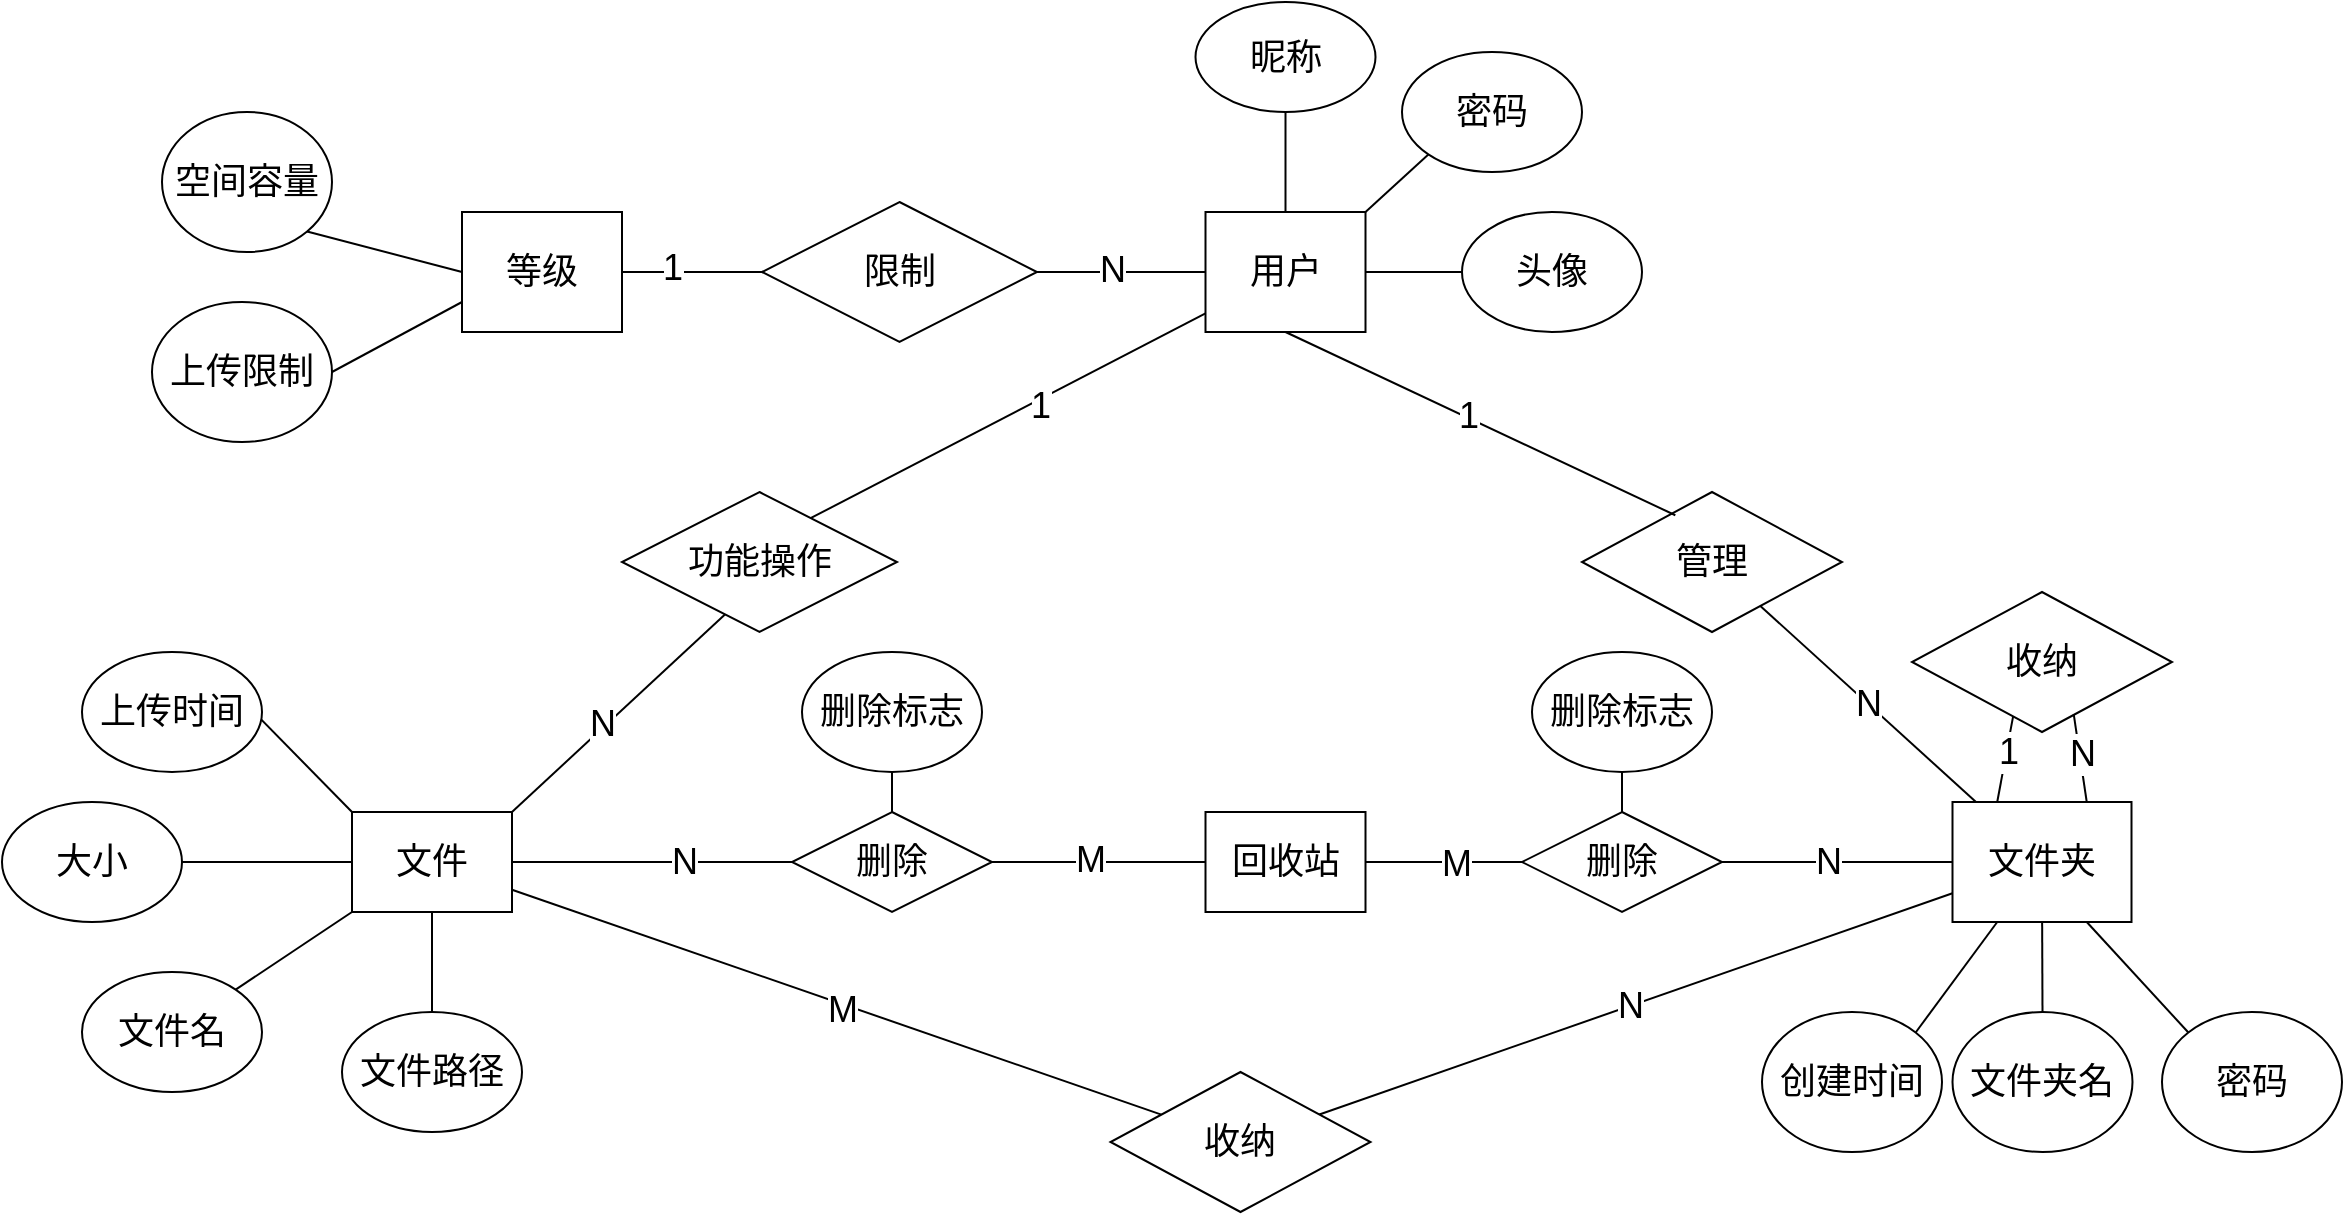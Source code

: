 <mxfile version="24.4.4" type="device">
  <diagram id="R2lEEEUBdFMjLlhIrx00" name="Page-1">
    <mxGraphModel dx="1337" dy="2146" grid="1" gridSize="10" guides="1" tooltips="1" connect="1" arrows="1" fold="1" page="1" pageScale="1" pageWidth="850" pageHeight="1100" math="0" shadow="0" extFonts="Permanent Marker^https://fonts.googleapis.com/css?family=Permanent+Marker">
      <root>
        <mxCell id="0" />
        <mxCell id="1" parent="0" />
        <mxCell id="w-bUhG9tgI94XME9KLcf-1" value="&lt;font style=&quot;font-size: 18px;&quot;&gt;用户&lt;/font&gt;" style="rounded=0;whiteSpace=wrap;html=1;" parent="1" vertex="1">
          <mxGeometry x="921.75" y="-800" width="80" height="60" as="geometry" />
        </mxCell>
        <mxCell id="w-bUhG9tgI94XME9KLcf-25" value="" style="edgeStyle=none;rounded=0;orthogonalLoop=1;jettySize=auto;html=1;strokeColor=default;align=center;verticalAlign=middle;fontFamily=Helvetica;fontSize=11;fontColor=default;labelBackgroundColor=default;endArrow=none;" parent="1" source="w-bUhG9tgI94XME9KLcf-4" target="w-bUhG9tgI94XME9KLcf-24" edge="1">
          <mxGeometry relative="1" as="geometry" />
        </mxCell>
        <mxCell id="w-bUhG9tgI94XME9KLcf-35" value="&lt;font style=&quot;font-size: 18px;&quot;&gt;N&lt;/font&gt;" style="edgeLabel;html=1;align=center;verticalAlign=middle;resizable=0;points=[];fontFamily=Helvetica;fontSize=11;fontColor=default;labelBackgroundColor=default;" parent="w-bUhG9tgI94XME9KLcf-25" vertex="1" connectable="0">
          <mxGeometry x="0.02" relative="1" as="geometry">
            <mxPoint as="offset" />
          </mxGeometry>
        </mxCell>
        <mxCell id="w-bUhG9tgI94XME9KLcf-127" style="edgeStyle=none;rounded=0;orthogonalLoop=1;jettySize=auto;html=1;exitX=0.25;exitY=1;exitDx=0;exitDy=0;entryX=1;entryY=0;entryDx=0;entryDy=0;strokeColor=default;align=center;verticalAlign=middle;fontFamily=Helvetica;fontSize=11;fontColor=default;labelBackgroundColor=default;endArrow=none;" parent="1" source="w-bUhG9tgI94XME9KLcf-4" target="w-bUhG9tgI94XME9KLcf-126" edge="1">
          <mxGeometry relative="1" as="geometry" />
        </mxCell>
        <mxCell id="W53H7S4lqF-D5ezC9vgU-52" style="edgeStyle=none;rounded=0;orthogonalLoop=1;jettySize=auto;html=1;exitX=0.75;exitY=1;exitDx=0;exitDy=0;entryX=0;entryY=0;entryDx=0;entryDy=0;strokeColor=default;align=center;verticalAlign=middle;fontFamily=Helvetica;fontSize=11;fontColor=default;labelBackgroundColor=default;endArrow=none;" edge="1" parent="1" source="w-bUhG9tgI94XME9KLcf-4" target="W53H7S4lqF-D5ezC9vgU-51">
          <mxGeometry relative="1" as="geometry" />
        </mxCell>
        <mxCell id="w-bUhG9tgI94XME9KLcf-4" value="&lt;font style=&quot;font-size: 18px;&quot;&gt;文件夹&lt;/font&gt;" style="rounded=0;whiteSpace=wrap;html=1;" parent="1" vertex="1">
          <mxGeometry x="1295.25" y="-505" width="89.5" height="60" as="geometry" />
        </mxCell>
        <mxCell id="w-bUhG9tgI94XME9KLcf-26" value="" style="edgeStyle=none;rounded=0;orthogonalLoop=1;jettySize=auto;html=1;strokeColor=default;align=center;verticalAlign=middle;fontFamily=Helvetica;fontSize=11;fontColor=default;labelBackgroundColor=default;endArrow=none;" parent="1" source="w-bUhG9tgI94XME9KLcf-5" target="w-bUhG9tgI94XME9KLcf-24" edge="1">
          <mxGeometry relative="1" as="geometry" />
        </mxCell>
        <mxCell id="w-bUhG9tgI94XME9KLcf-30" value="&lt;font style=&quot;font-size: 18px;&quot;&gt;M&lt;/font&gt;" style="edgeLabel;html=1;align=center;verticalAlign=middle;resizable=0;points=[];fontFamily=Helvetica;fontSize=11;fontColor=default;labelBackgroundColor=default;" parent="w-bUhG9tgI94XME9KLcf-26" vertex="1" connectable="0">
          <mxGeometry x="0.022" y="-3" relative="1" as="geometry">
            <mxPoint as="offset" />
          </mxGeometry>
        </mxCell>
        <mxCell id="w-bUhG9tgI94XME9KLcf-48" style="edgeStyle=none;rounded=0;orthogonalLoop=1;jettySize=auto;html=1;exitX=0;exitY=0.5;exitDx=0;exitDy=0;entryX=1;entryY=0.5;entryDx=0;entryDy=0;strokeColor=default;align=center;verticalAlign=middle;fontFamily=Helvetica;fontSize=11;fontColor=default;labelBackgroundColor=default;endArrow=none;" parent="1" source="w-bUhG9tgI94XME9KLcf-5" target="w-bUhG9tgI94XME9KLcf-47" edge="1">
          <mxGeometry relative="1" as="geometry">
            <Array as="points" />
          </mxGeometry>
        </mxCell>
        <mxCell id="w-bUhG9tgI94XME9KLcf-53" value="&lt;font style=&quot;font-size: 18px;&quot;&gt;N&lt;/font&gt;" style="edgeLabel;html=1;align=center;verticalAlign=middle;resizable=0;points=[];fontFamily=Helvetica;fontSize=11;fontColor=default;labelBackgroundColor=default;" parent="w-bUhG9tgI94XME9KLcf-48" vertex="1" connectable="0">
          <mxGeometry x="0.038" relative="1" as="geometry">
            <mxPoint as="offset" />
          </mxGeometry>
        </mxCell>
        <mxCell id="w-bUhG9tgI94XME9KLcf-5" value="&lt;font style=&quot;font-size: 18px;&quot;&gt;文件&lt;/font&gt;" style="rounded=0;whiteSpace=wrap;html=1;" parent="1" vertex="1">
          <mxGeometry x="495" y="-500" width="80" height="50" as="geometry" />
        </mxCell>
        <mxCell id="w-bUhG9tgI94XME9KLcf-19" value="&lt;font style=&quot;font-size: 18px;&quot;&gt;N&lt;/font&gt;" style="edgeStyle=none;rounded=0;orthogonalLoop=1;jettySize=auto;html=1;strokeColor=default;align=center;verticalAlign=middle;fontFamily=Helvetica;fontSize=11;fontColor=default;labelBackgroundColor=default;endArrow=none;" parent="1" source="w-bUhG9tgI94XME9KLcf-12" target="w-bUhG9tgI94XME9KLcf-4" edge="1">
          <mxGeometry relative="1" as="geometry" />
        </mxCell>
        <mxCell id="w-bUhG9tgI94XME9KLcf-12" value="&lt;font style=&quot;font-size: 18px;&quot;&gt;管理&lt;/font&gt;" style="rhombus;whiteSpace=wrap;html=1;" parent="1" vertex="1">
          <mxGeometry x="1110" y="-660" width="130" height="70" as="geometry" />
        </mxCell>
        <mxCell id="w-bUhG9tgI94XME9KLcf-15" value="" style="endArrow=none;html=1;rounded=0;entryX=0.5;entryY=1;entryDx=0;entryDy=0;exitX=0.359;exitY=0.166;exitDx=0;exitDy=0;exitPerimeter=0;" parent="1" source="w-bUhG9tgI94XME9KLcf-12" target="w-bUhG9tgI94XME9KLcf-1" edge="1">
          <mxGeometry width="50" height="50" relative="1" as="geometry">
            <mxPoint x="1070" y="-630" as="sourcePoint" />
            <mxPoint x="845" y="-640" as="targetPoint" />
          </mxGeometry>
        </mxCell>
        <mxCell id="w-bUhG9tgI94XME9KLcf-20" value="&lt;font style=&quot;font-size: 18px;&quot;&gt;1&lt;/font&gt;" style="edgeLabel;html=1;align=center;verticalAlign=middle;resizable=0;points=[];fontFamily=Helvetica;fontSize=11;fontColor=default;labelBackgroundColor=default;" parent="w-bUhG9tgI94XME9KLcf-15" vertex="1" connectable="0">
          <mxGeometry x="0.074" y="-1" relative="1" as="geometry">
            <mxPoint as="offset" />
          </mxGeometry>
        </mxCell>
        <mxCell id="w-bUhG9tgI94XME9KLcf-24" value="&lt;font style=&quot;font-size: 18px;&quot;&gt;收纳&lt;/font&gt;" style="rhombus;whiteSpace=wrap;html=1;rotation=0;" parent="1" vertex="1">
          <mxGeometry x="874.25" y="-370" width="130" height="70" as="geometry" />
        </mxCell>
        <mxCell id="w-bUhG9tgI94XME9KLcf-39" style="edgeStyle=none;rounded=0;orthogonalLoop=1;jettySize=auto;html=1;entryX=1;entryY=0;entryDx=0;entryDy=0;strokeColor=default;align=center;verticalAlign=middle;fontFamily=Helvetica;fontSize=11;fontColor=default;labelBackgroundColor=default;endArrow=none;exitX=0.391;exitY=0.845;exitDx=0;exitDy=0;exitPerimeter=0;" parent="1" source="w-bUhG9tgI94XME9KLcf-38" target="w-bUhG9tgI94XME9KLcf-5" edge="1">
          <mxGeometry relative="1" as="geometry">
            <mxPoint x="695" y="-580" as="sourcePoint" />
          </mxGeometry>
        </mxCell>
        <mxCell id="w-bUhG9tgI94XME9KLcf-91" value="&lt;font style=&quot;font-size: 18px;&quot;&gt;N&lt;/font&gt;" style="edgeLabel;html=1;align=center;verticalAlign=middle;resizable=0;points=[];fontFamily=Helvetica;fontSize=11;fontColor=default;labelBackgroundColor=default;" parent="w-bUhG9tgI94XME9KLcf-39" vertex="1" connectable="0">
          <mxGeometry x="0.139" y="-1" relative="1" as="geometry">
            <mxPoint x="-1" as="offset" />
          </mxGeometry>
        </mxCell>
        <mxCell id="w-bUhG9tgI94XME9KLcf-40" style="edgeStyle=none;rounded=0;orthogonalLoop=1;jettySize=auto;html=1;exitX=0.677;exitY=0.196;exitDx=0;exitDy=0;strokeColor=default;align=center;verticalAlign=middle;fontFamily=Helvetica;fontSize=11;fontColor=default;labelBackgroundColor=default;endArrow=none;exitPerimeter=0;" parent="1" source="w-bUhG9tgI94XME9KLcf-38" target="w-bUhG9tgI94XME9KLcf-1" edge="1">
          <mxGeometry relative="1" as="geometry" />
        </mxCell>
        <mxCell id="w-bUhG9tgI94XME9KLcf-41" value="&lt;font style=&quot;font-size: 18px;&quot;&gt;1&lt;/font&gt;" style="edgeLabel;html=1;align=center;verticalAlign=middle;resizable=0;points=[];fontFamily=Helvetica;fontSize=11;fontColor=default;labelBackgroundColor=default;" parent="w-bUhG9tgI94XME9KLcf-40" vertex="1" connectable="0">
          <mxGeometry x="0.15" y="-3" relative="1" as="geometry">
            <mxPoint as="offset" />
          </mxGeometry>
        </mxCell>
        <mxCell id="w-bUhG9tgI94XME9KLcf-38" value="&lt;font style=&quot;font-size: 18px;&quot;&gt;功能操作&lt;/font&gt;" style="rhombus;whiteSpace=wrap;html=1;" parent="1" vertex="1">
          <mxGeometry x="630" y="-660" width="137.5" height="70" as="geometry" />
        </mxCell>
        <mxCell id="w-bUhG9tgI94XME9KLcf-44" value="&lt;span style=&quot;font-size: 18px;&quot;&gt;回收站&lt;/span&gt;" style="rounded=0;whiteSpace=wrap;html=1;" parent="1" vertex="1">
          <mxGeometry x="921.75" y="-500" width="80" height="50" as="geometry" />
        </mxCell>
        <mxCell id="w-bUhG9tgI94XME9KLcf-49" style="edgeStyle=none;rounded=0;orthogonalLoop=1;jettySize=auto;html=1;exitX=0;exitY=0.5;exitDx=0;exitDy=0;strokeColor=default;align=center;verticalAlign=middle;fontFamily=Helvetica;fontSize=11;fontColor=default;labelBackgroundColor=default;endArrow=none;" parent="1" source="w-bUhG9tgI94XME9KLcf-47" target="w-bUhG9tgI94XME9KLcf-44" edge="1">
          <mxGeometry relative="1" as="geometry" />
        </mxCell>
        <mxCell id="W53H7S4lqF-D5ezC9vgU-40" value="&lt;font style=&quot;font-size: 18px;&quot;&gt;M&lt;/font&gt;" style="edgeLabel;html=1;align=center;verticalAlign=middle;resizable=0;points=[];fontFamily=Helvetica;fontSize=11;fontColor=default;labelBackgroundColor=default;" vertex="1" connectable="0" parent="w-bUhG9tgI94XME9KLcf-49">
          <mxGeometry x="0.439" y="1" relative="1" as="geometry">
            <mxPoint as="offset" />
          </mxGeometry>
        </mxCell>
        <mxCell id="w-bUhG9tgI94XME9KLcf-47" value="&lt;font style=&quot;font-size: 18px;&quot;&gt;删除&lt;/font&gt;" style="rhombus;whiteSpace=wrap;html=1;" parent="1" vertex="1">
          <mxGeometry x="715" y="-500" width="100" height="50" as="geometry" />
        </mxCell>
        <mxCell id="w-bUhG9tgI94XME9KLcf-63" style="edgeStyle=none;rounded=0;orthogonalLoop=1;jettySize=auto;html=1;exitX=0.5;exitY=1;exitDx=0;exitDy=0;strokeColor=default;align=center;verticalAlign=middle;fontFamily=Helvetica;fontSize=11;fontColor=default;labelBackgroundColor=default;endArrow=none;entryX=0.5;entryY=0;entryDx=0;entryDy=0;" parent="1" source="w-bUhG9tgI94XME9KLcf-55" target="w-bUhG9tgI94XME9KLcf-1" edge="1">
          <mxGeometry relative="1" as="geometry">
            <mxPoint x="931.75" y="-790" as="targetPoint" />
          </mxGeometry>
        </mxCell>
        <mxCell id="w-bUhG9tgI94XME9KLcf-55" value="&lt;font style=&quot;font-size: 18px;&quot;&gt;昵称&lt;/font&gt;" style="ellipse;whiteSpace=wrap;html=1;fontFamily=Helvetica;fontSize=11;fontColor=default;labelBackgroundColor=default;" parent="1" vertex="1">
          <mxGeometry x="916.75" y="-905" width="90" height="55" as="geometry" />
        </mxCell>
        <mxCell id="w-bUhG9tgI94XME9KLcf-66" style="edgeStyle=none;rounded=0;orthogonalLoop=1;jettySize=auto;html=1;exitX=0;exitY=1;exitDx=0;exitDy=0;entryX=1;entryY=0;entryDx=0;entryDy=0;strokeColor=default;align=center;verticalAlign=middle;fontFamily=Helvetica;fontSize=11;fontColor=default;labelBackgroundColor=default;endArrow=none;" parent="1" source="w-bUhG9tgI94XME9KLcf-59" target="w-bUhG9tgI94XME9KLcf-1" edge="1">
          <mxGeometry relative="1" as="geometry" />
        </mxCell>
        <mxCell id="w-bUhG9tgI94XME9KLcf-59" value="&lt;font style=&quot;font-size: 18px;&quot;&gt;密码&lt;/font&gt;" style="ellipse;whiteSpace=wrap;html=1;fontFamily=Helvetica;fontSize=11;fontColor=default;labelBackgroundColor=default;" parent="1" vertex="1">
          <mxGeometry x="1020" y="-880" width="90" height="60" as="geometry" />
        </mxCell>
        <mxCell id="w-bUhG9tgI94XME9KLcf-67" style="edgeStyle=none;rounded=0;orthogonalLoop=1;jettySize=auto;html=1;entryX=1;entryY=0.5;entryDx=0;entryDy=0;strokeColor=default;align=center;verticalAlign=middle;fontFamily=Helvetica;fontSize=11;fontColor=default;labelBackgroundColor=default;endArrow=none;exitX=0;exitY=0.5;exitDx=0;exitDy=0;" parent="1" source="w-bUhG9tgI94XME9KLcf-60" target="w-bUhG9tgI94XME9KLcf-1" edge="1">
          <mxGeometry relative="1" as="geometry">
            <mxPoint x="1100" y="-745" as="sourcePoint" />
          </mxGeometry>
        </mxCell>
        <mxCell id="w-bUhG9tgI94XME9KLcf-60" value="&lt;span style=&quot;font-size: 18px;&quot;&gt;头像&lt;/span&gt;" style="ellipse;whiteSpace=wrap;html=1;fontFamily=Helvetica;fontSize=11;fontColor=default;labelBackgroundColor=default;" parent="1" vertex="1">
          <mxGeometry x="1050" y="-800" width="90" height="60" as="geometry" />
        </mxCell>
        <mxCell id="w-bUhG9tgI94XME9KLcf-86" style="edgeStyle=none;rounded=0;orthogonalLoop=1;jettySize=auto;html=1;exitX=0.684;exitY=0.086;exitDx=0;exitDy=0;strokeColor=default;align=center;verticalAlign=middle;fontFamily=Helvetica;fontSize=11;fontColor=default;labelBackgroundColor=default;endArrow=none;entryX=0;entryY=0;entryDx=0;entryDy=0;exitPerimeter=0;" parent="1" source="w-bUhG9tgI94XME9KLcf-71" target="w-bUhG9tgI94XME9KLcf-5" edge="1">
          <mxGeometry relative="1" as="geometry">
            <mxPoint x="375" y="-290" as="targetPoint" />
          </mxGeometry>
        </mxCell>
        <mxCell id="w-bUhG9tgI94XME9KLcf-71" value="&lt;span style=&quot;font-size: 18px;&quot;&gt;上传时间&lt;/span&gt;" style="ellipse;whiteSpace=wrap;html=1;fontFamily=Helvetica;fontSize=11;fontColor=default;labelBackgroundColor=default;" parent="1" vertex="1">
          <mxGeometry x="360" y="-580" width="90" height="60" as="geometry" />
        </mxCell>
        <mxCell id="w-bUhG9tgI94XME9KLcf-82" value="" style="edgeStyle=none;rounded=0;orthogonalLoop=1;jettySize=auto;html=1;strokeColor=default;align=center;verticalAlign=middle;fontFamily=Helvetica;fontSize=11;fontColor=default;labelBackgroundColor=default;endArrow=none;entryX=0;entryY=1;entryDx=0;entryDy=0;" parent="1" source="w-bUhG9tgI94XME9KLcf-80" target="w-bUhG9tgI94XME9KLcf-5" edge="1">
          <mxGeometry relative="1" as="geometry" />
        </mxCell>
        <mxCell id="w-bUhG9tgI94XME9KLcf-80" value="&lt;font style=&quot;font-size: 18px;&quot;&gt;文件名&lt;/font&gt;" style="ellipse;whiteSpace=wrap;html=1;fontFamily=Helvetica;fontSize=11;fontColor=default;labelBackgroundColor=default;" parent="1" vertex="1">
          <mxGeometry x="360" y="-420" width="90" height="60" as="geometry" />
        </mxCell>
        <mxCell id="w-bUhG9tgI94XME9KLcf-83" style="edgeStyle=none;rounded=0;orthogonalLoop=1;jettySize=auto;html=1;exitX=1;exitY=0.5;exitDx=0;exitDy=0;entryX=0;entryY=0.5;entryDx=0;entryDy=0;strokeColor=default;align=center;verticalAlign=middle;fontFamily=Helvetica;fontSize=11;fontColor=default;labelBackgroundColor=default;endArrow=none;" parent="1" source="w-bUhG9tgI94XME9KLcf-81" target="w-bUhG9tgI94XME9KLcf-5" edge="1">
          <mxGeometry relative="1" as="geometry" />
        </mxCell>
        <mxCell id="w-bUhG9tgI94XME9KLcf-81" value="&lt;font style=&quot;font-size: 18px;&quot;&gt;大小&lt;/font&gt;" style="ellipse;whiteSpace=wrap;html=1;fontFamily=Helvetica;fontSize=11;fontColor=default;labelBackgroundColor=default;" parent="1" vertex="1">
          <mxGeometry x="320" y="-505" width="90" height="60" as="geometry" />
        </mxCell>
        <mxCell id="W53H7S4lqF-D5ezC9vgU-50" value="" style="edgeStyle=none;rounded=0;orthogonalLoop=1;jettySize=auto;html=1;strokeColor=default;align=center;verticalAlign=middle;fontFamily=Helvetica;fontSize=11;fontColor=default;labelBackgroundColor=default;endArrow=none;" edge="1" parent="1" source="w-bUhG9tgI94XME9KLcf-90" target="w-bUhG9tgI94XME9KLcf-4">
          <mxGeometry relative="1" as="geometry" />
        </mxCell>
        <mxCell id="w-bUhG9tgI94XME9KLcf-90" value="&lt;span style=&quot;font-size: 18px;&quot;&gt;文件夹名&lt;/span&gt;" style="ellipse;whiteSpace=wrap;html=1;fontFamily=Helvetica;fontSize=11;fontColor=default;labelBackgroundColor=default;" parent="1" vertex="1">
          <mxGeometry x="1295.25" y="-400" width="90" height="70" as="geometry" />
        </mxCell>
        <mxCell id="w-bUhG9tgI94XME9KLcf-126" value="&lt;span style=&quot;font-size: 18px;&quot;&gt;创建时间&lt;/span&gt;" style="ellipse;whiteSpace=wrap;html=1;fontFamily=Helvetica;fontSize=11;fontColor=default;labelBackgroundColor=default;" parent="1" vertex="1">
          <mxGeometry x="1200" y="-400" width="90" height="70" as="geometry" />
        </mxCell>
        <mxCell id="W53H7S4lqF-D5ezC9vgU-2" style="edgeStyle=orthogonalEdgeStyle;rounded=0;orthogonalLoop=1;jettySize=auto;html=1;exitX=0.5;exitY=1;exitDx=0;exitDy=0;" edge="1" parent="1" source="w-bUhG9tgI94XME9KLcf-5" target="w-bUhG9tgI94XME9KLcf-5">
          <mxGeometry relative="1" as="geometry" />
        </mxCell>
        <mxCell id="W53H7S4lqF-D5ezC9vgU-7" style="edgeStyle=none;rounded=0;orthogonalLoop=1;jettySize=auto;html=1;exitX=0.5;exitY=1;exitDx=0;exitDy=0;entryX=0.5;entryY=0;entryDx=0;entryDy=0;strokeColor=default;align=center;verticalAlign=middle;fontFamily=Helvetica;fontSize=11;fontColor=default;labelBackgroundColor=default;endArrow=none;" edge="1" parent="1" source="W53H7S4lqF-D5ezC9vgU-4" target="w-bUhG9tgI94XME9KLcf-47">
          <mxGeometry relative="1" as="geometry" />
        </mxCell>
        <mxCell id="W53H7S4lqF-D5ezC9vgU-4" value="&lt;font style=&quot;font-size: 18px;&quot;&gt;删除标志&lt;/font&gt;" style="ellipse;whiteSpace=wrap;html=1;fontFamily=Helvetica;fontSize=11;fontColor=default;labelBackgroundColor=default;" vertex="1" parent="1">
          <mxGeometry x="720" y="-580" width="90" height="60" as="geometry" />
        </mxCell>
        <mxCell id="W53H7S4lqF-D5ezC9vgU-10" style="edgeStyle=none;rounded=0;orthogonalLoop=1;jettySize=auto;html=1;exitX=1;exitY=0.5;exitDx=0;exitDy=0;entryX=0;entryY=0.5;entryDx=0;entryDy=0;strokeColor=default;align=center;verticalAlign=middle;fontFamily=Helvetica;fontSize=11;fontColor=default;labelBackgroundColor=default;endArrow=none;" edge="1" parent="1" source="W53H7S4lqF-D5ezC9vgU-8" target="W53H7S4lqF-D5ezC9vgU-9">
          <mxGeometry relative="1" as="geometry" />
        </mxCell>
        <mxCell id="W53H7S4lqF-D5ezC9vgU-13" value="&lt;font style=&quot;font-size: 18px;&quot;&gt;1&lt;/font&gt;" style="edgeLabel;html=1;align=center;verticalAlign=middle;resizable=0;points=[];fontFamily=Helvetica;fontSize=11;fontColor=default;labelBackgroundColor=default;" vertex="1" connectable="0" parent="W53H7S4lqF-D5ezC9vgU-10">
          <mxGeometry x="-0.29" y="2" relative="1" as="geometry">
            <mxPoint as="offset" />
          </mxGeometry>
        </mxCell>
        <mxCell id="W53H7S4lqF-D5ezC9vgU-17" style="edgeStyle=none;rounded=0;orthogonalLoop=1;jettySize=auto;html=1;exitX=0;exitY=0.5;exitDx=0;exitDy=0;entryX=1;entryY=1;entryDx=0;entryDy=0;strokeColor=default;align=center;verticalAlign=middle;fontFamily=Helvetica;fontSize=11;fontColor=default;labelBackgroundColor=default;endArrow=none;" edge="1" parent="1" source="W53H7S4lqF-D5ezC9vgU-8" target="W53H7S4lqF-D5ezC9vgU-14">
          <mxGeometry relative="1" as="geometry" />
        </mxCell>
        <mxCell id="W53H7S4lqF-D5ezC9vgU-8" value="&lt;font style=&quot;font-size: 18px;&quot;&gt;等级&lt;/font&gt;" style="rounded=0;whiteSpace=wrap;html=1;" vertex="1" parent="1">
          <mxGeometry x="550" y="-800" width="80" height="60" as="geometry" />
        </mxCell>
        <mxCell id="W53H7S4lqF-D5ezC9vgU-11" style="edgeStyle=none;rounded=0;orthogonalLoop=1;jettySize=auto;html=1;exitX=1;exitY=0.5;exitDx=0;exitDy=0;strokeColor=default;align=center;verticalAlign=middle;fontFamily=Helvetica;fontSize=11;fontColor=default;labelBackgroundColor=default;endArrow=none;entryX=0;entryY=0.5;entryDx=0;entryDy=0;" edge="1" parent="1" source="W53H7S4lqF-D5ezC9vgU-9" target="w-bUhG9tgI94XME9KLcf-1">
          <mxGeometry relative="1" as="geometry">
            <mxPoint x="920" y="-754.667" as="targetPoint" />
            <Array as="points" />
          </mxGeometry>
        </mxCell>
        <mxCell id="W53H7S4lqF-D5ezC9vgU-12" value="&lt;font style=&quot;font-size: 18px;&quot;&gt;N&lt;/font&gt;" style="edgeLabel;html=1;align=center;verticalAlign=middle;resizable=0;points=[];fontFamily=Helvetica;fontSize=11;fontColor=default;labelBackgroundColor=default;" vertex="1" connectable="0" parent="W53H7S4lqF-D5ezC9vgU-11">
          <mxGeometry x="-0.145" y="1" relative="1" as="geometry">
            <mxPoint x="1" as="offset" />
          </mxGeometry>
        </mxCell>
        <mxCell id="W53H7S4lqF-D5ezC9vgU-9" value="&lt;font style=&quot;font-size: 18px;&quot;&gt;限制&lt;/font&gt;" style="rhombus;whiteSpace=wrap;html=1;" vertex="1" parent="1">
          <mxGeometry x="700" y="-805" width="137.5" height="70" as="geometry" />
        </mxCell>
        <mxCell id="W53H7S4lqF-D5ezC9vgU-14" value="&lt;font style=&quot;font-size: 18px;&quot;&gt;空间容量&lt;/font&gt;" style="ellipse;whiteSpace=wrap;html=1;fontFamily=Helvetica;fontSize=11;fontColor=default;labelBackgroundColor=default;" vertex="1" parent="1">
          <mxGeometry x="400" y="-850" width="85" height="70" as="geometry" />
        </mxCell>
        <mxCell id="W53H7S4lqF-D5ezC9vgU-18" style="edgeStyle=none;rounded=0;orthogonalLoop=1;jettySize=auto;html=1;exitX=1;exitY=0.5;exitDx=0;exitDy=0;entryX=0;entryY=0.75;entryDx=0;entryDy=0;strokeColor=default;align=center;verticalAlign=middle;fontFamily=Helvetica;fontSize=11;fontColor=default;labelBackgroundColor=default;endArrow=none;" edge="1" parent="1" source="W53H7S4lqF-D5ezC9vgU-16" target="W53H7S4lqF-D5ezC9vgU-8">
          <mxGeometry relative="1" as="geometry" />
        </mxCell>
        <mxCell id="W53H7S4lqF-D5ezC9vgU-16" value="&lt;span style=&quot;font-size: 18px;&quot;&gt;上传限制&lt;/span&gt;" style="ellipse;whiteSpace=wrap;html=1;fontFamily=Helvetica;fontSize=11;fontColor=default;labelBackgroundColor=default;" vertex="1" parent="1">
          <mxGeometry x="395" y="-755" width="90" height="70" as="geometry" />
        </mxCell>
        <mxCell id="W53H7S4lqF-D5ezC9vgU-30" style="edgeStyle=none;rounded=0;orthogonalLoop=1;jettySize=auto;html=1;entryX=0.5;entryY=1;entryDx=0;entryDy=0;strokeColor=default;align=center;verticalAlign=middle;fontFamily=Helvetica;fontSize=11;fontColor=default;labelBackgroundColor=default;endArrow=none;exitX=0.5;exitY=0;exitDx=0;exitDy=0;" edge="1" parent="1" source="W53H7S4lqF-D5ezC9vgU-29" target="w-bUhG9tgI94XME9KLcf-5">
          <mxGeometry relative="1" as="geometry">
            <mxPoint x="463" y="-411" as="sourcePoint" />
          </mxGeometry>
        </mxCell>
        <mxCell id="W53H7S4lqF-D5ezC9vgU-29" value="&lt;span style=&quot;font-size: 18px;&quot;&gt;文件路径&lt;/span&gt;" style="ellipse;whiteSpace=wrap;html=1;fontFamily=Helvetica;fontSize=11;fontColor=default;labelBackgroundColor=default;" vertex="1" parent="1">
          <mxGeometry x="490" y="-400" width="90" height="60" as="geometry" />
        </mxCell>
        <mxCell id="W53H7S4lqF-D5ezC9vgU-34" value="&lt;font style=&quot;font-size: 18px;&quot;&gt;收纳&lt;/font&gt;" style="rhombus;whiteSpace=wrap;html=1;rotation=0;" vertex="1" parent="1">
          <mxGeometry x="1275" y="-610" width="130" height="70" as="geometry" />
        </mxCell>
        <mxCell id="W53H7S4lqF-D5ezC9vgU-35" style="edgeStyle=none;rounded=0;orthogonalLoop=1;jettySize=auto;html=1;exitX=0.25;exitY=0;exitDx=0;exitDy=0;strokeColor=default;align=center;verticalAlign=middle;fontFamily=Helvetica;fontSize=11;fontColor=default;labelBackgroundColor=default;endArrow=none;entryX=0.389;entryY=0.887;entryDx=0;entryDy=0;entryPerimeter=0;" edge="1" parent="1" source="w-bUhG9tgI94XME9KLcf-4" target="W53H7S4lqF-D5ezC9vgU-34">
          <mxGeometry relative="1" as="geometry">
            <mxPoint x="1252" y="-580" as="targetPoint" />
          </mxGeometry>
        </mxCell>
        <mxCell id="W53H7S4lqF-D5ezC9vgU-39" value="&lt;font style=&quot;font-size: 18px;&quot;&gt;1&lt;/font&gt;" style="edgeLabel;html=1;align=center;verticalAlign=middle;resizable=0;points=[];fontFamily=Helvetica;fontSize=11;fontColor=default;labelBackgroundColor=default;" vertex="1" connectable="0" parent="W53H7S4lqF-D5ezC9vgU-35">
          <mxGeometry x="0.131" y="-1" relative="1" as="geometry">
            <mxPoint y="-1" as="offset" />
          </mxGeometry>
        </mxCell>
        <mxCell id="W53H7S4lqF-D5ezC9vgU-37" style="edgeStyle=none;rounded=0;orthogonalLoop=1;jettySize=auto;html=1;entryX=0.622;entryY=0.873;entryDx=0;entryDy=0;entryPerimeter=0;strokeColor=default;align=center;verticalAlign=middle;fontFamily=Helvetica;fontSize=11;fontColor=default;labelBackgroundColor=default;endArrow=none;exitX=0.75;exitY=0;exitDx=0;exitDy=0;" edge="1" parent="1" source="w-bUhG9tgI94XME9KLcf-4" target="W53H7S4lqF-D5ezC9vgU-34">
          <mxGeometry relative="1" as="geometry">
            <mxPoint x="1281" y="-480" as="sourcePoint" />
          </mxGeometry>
        </mxCell>
        <mxCell id="W53H7S4lqF-D5ezC9vgU-38" value="&lt;font style=&quot;font-size: 18px;&quot;&gt;N&lt;/font&gt;" style="edgeLabel;html=1;align=center;verticalAlign=middle;resizable=0;points=[];fontFamily=Helvetica;fontSize=11;fontColor=default;labelBackgroundColor=default;" vertex="1" connectable="0" parent="W53H7S4lqF-D5ezC9vgU-37">
          <mxGeometry x="0.12" y="-1" relative="1" as="geometry">
            <mxPoint y="1" as="offset" />
          </mxGeometry>
        </mxCell>
        <mxCell id="W53H7S4lqF-D5ezC9vgU-46" style="edgeStyle=none;rounded=0;orthogonalLoop=1;jettySize=auto;html=1;exitX=0;exitY=0.5;exitDx=0;exitDy=0;entryX=1;entryY=0.5;entryDx=0;entryDy=0;strokeColor=default;align=center;verticalAlign=middle;fontFamily=Helvetica;fontSize=11;fontColor=default;labelBackgroundColor=default;endArrow=none;" edge="1" parent="1" source="W53H7S4lqF-D5ezC9vgU-43" target="w-bUhG9tgI94XME9KLcf-44">
          <mxGeometry relative="1" as="geometry" />
        </mxCell>
        <mxCell id="W53H7S4lqF-D5ezC9vgU-49" value="&lt;font style=&quot;font-size: 18px;&quot;&gt;M&lt;/font&gt;" style="edgeLabel;html=1;align=center;verticalAlign=middle;resizable=0;points=[];fontFamily=Helvetica;fontSize=11;fontColor=default;labelBackgroundColor=default;" vertex="1" connectable="0" parent="W53H7S4lqF-D5ezC9vgU-46">
          <mxGeometry x="-0.132" y="1" relative="1" as="geometry">
            <mxPoint x="1" as="offset" />
          </mxGeometry>
        </mxCell>
        <mxCell id="W53H7S4lqF-D5ezC9vgU-47" style="edgeStyle=none;rounded=0;orthogonalLoop=1;jettySize=auto;html=1;exitX=1;exitY=0.5;exitDx=0;exitDy=0;entryX=0;entryY=0.5;entryDx=0;entryDy=0;strokeColor=default;align=center;verticalAlign=middle;fontFamily=Helvetica;fontSize=11;fontColor=default;labelBackgroundColor=default;endArrow=none;" edge="1" parent="1" source="W53H7S4lqF-D5ezC9vgU-43" target="w-bUhG9tgI94XME9KLcf-4">
          <mxGeometry relative="1" as="geometry" />
        </mxCell>
        <mxCell id="W53H7S4lqF-D5ezC9vgU-48" value="&lt;font style=&quot;font-size: 18px;&quot;&gt;N&lt;/font&gt;" style="edgeLabel;html=1;align=center;verticalAlign=middle;resizable=0;points=[];fontFamily=Helvetica;fontSize=11;fontColor=default;labelBackgroundColor=default;" vertex="1" connectable="0" parent="W53H7S4lqF-D5ezC9vgU-47">
          <mxGeometry x="-0.104" relative="1" as="geometry">
            <mxPoint x="1" as="offset" />
          </mxGeometry>
        </mxCell>
        <mxCell id="W53H7S4lqF-D5ezC9vgU-43" value="&lt;font style=&quot;font-size: 18px;&quot;&gt;删除&lt;/font&gt;" style="rhombus;whiteSpace=wrap;html=1;" vertex="1" parent="1">
          <mxGeometry x="1080" y="-500" width="100" height="50" as="geometry" />
        </mxCell>
        <mxCell id="W53H7S4lqF-D5ezC9vgU-44" style="edgeStyle=none;rounded=0;orthogonalLoop=1;jettySize=auto;html=1;exitX=0.5;exitY=1;exitDx=0;exitDy=0;entryX=0.5;entryY=0;entryDx=0;entryDy=0;strokeColor=default;align=center;verticalAlign=middle;fontFamily=Helvetica;fontSize=11;fontColor=default;labelBackgroundColor=default;endArrow=none;" edge="1" parent="1" source="W53H7S4lqF-D5ezC9vgU-45" target="W53H7S4lqF-D5ezC9vgU-43">
          <mxGeometry relative="1" as="geometry" />
        </mxCell>
        <mxCell id="W53H7S4lqF-D5ezC9vgU-45" value="&lt;font style=&quot;font-size: 18px;&quot;&gt;删除标志&lt;/font&gt;" style="ellipse;whiteSpace=wrap;html=1;fontFamily=Helvetica;fontSize=11;fontColor=default;labelBackgroundColor=default;" vertex="1" parent="1">
          <mxGeometry x="1085" y="-580" width="90" height="60" as="geometry" />
        </mxCell>
        <mxCell id="W53H7S4lqF-D5ezC9vgU-51" value="&lt;span style=&quot;font-size: 18px;&quot;&gt;密码&lt;/span&gt;" style="ellipse;whiteSpace=wrap;html=1;fontFamily=Helvetica;fontSize=11;fontColor=default;labelBackgroundColor=default;" vertex="1" parent="1">
          <mxGeometry x="1400" y="-400" width="90" height="70" as="geometry" />
        </mxCell>
      </root>
    </mxGraphModel>
  </diagram>
</mxfile>
